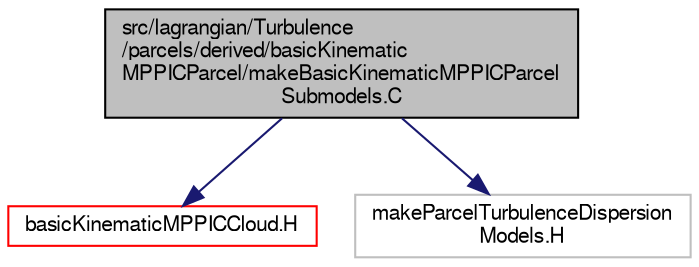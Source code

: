 digraph "src/lagrangian/Turbulence/parcels/derived/basicKinematicMPPICParcel/makeBasicKinematicMPPICParcelSubmodels.C"
{
  bgcolor="transparent";
  edge [fontname="FreeSans",fontsize="10",labelfontname="FreeSans",labelfontsize="10"];
  node [fontname="FreeSans",fontsize="10",shape=record];
  Node0 [label="src/lagrangian/Turbulence\l/parcels/derived/basicKinematic\lMPPICParcel/makeBasicKinematicMPPICParcel\lSubmodels.C",height=0.2,width=0.4,color="black", fillcolor="grey75", style="filled", fontcolor="black"];
  Node0 -> Node1 [color="midnightblue",fontsize="10",style="solid",fontname="FreeSans"];
  Node1 [label="basicKinematicMPPICCloud.H",height=0.2,width=0.4,color="red",URL="$a05168.html"];
  Node0 -> Node420 [color="midnightblue",fontsize="10",style="solid",fontname="FreeSans"];
  Node420 [label="makeParcelTurbulenceDispersion\lModels.H",height=0.2,width=0.4,color="grey75"];
}
